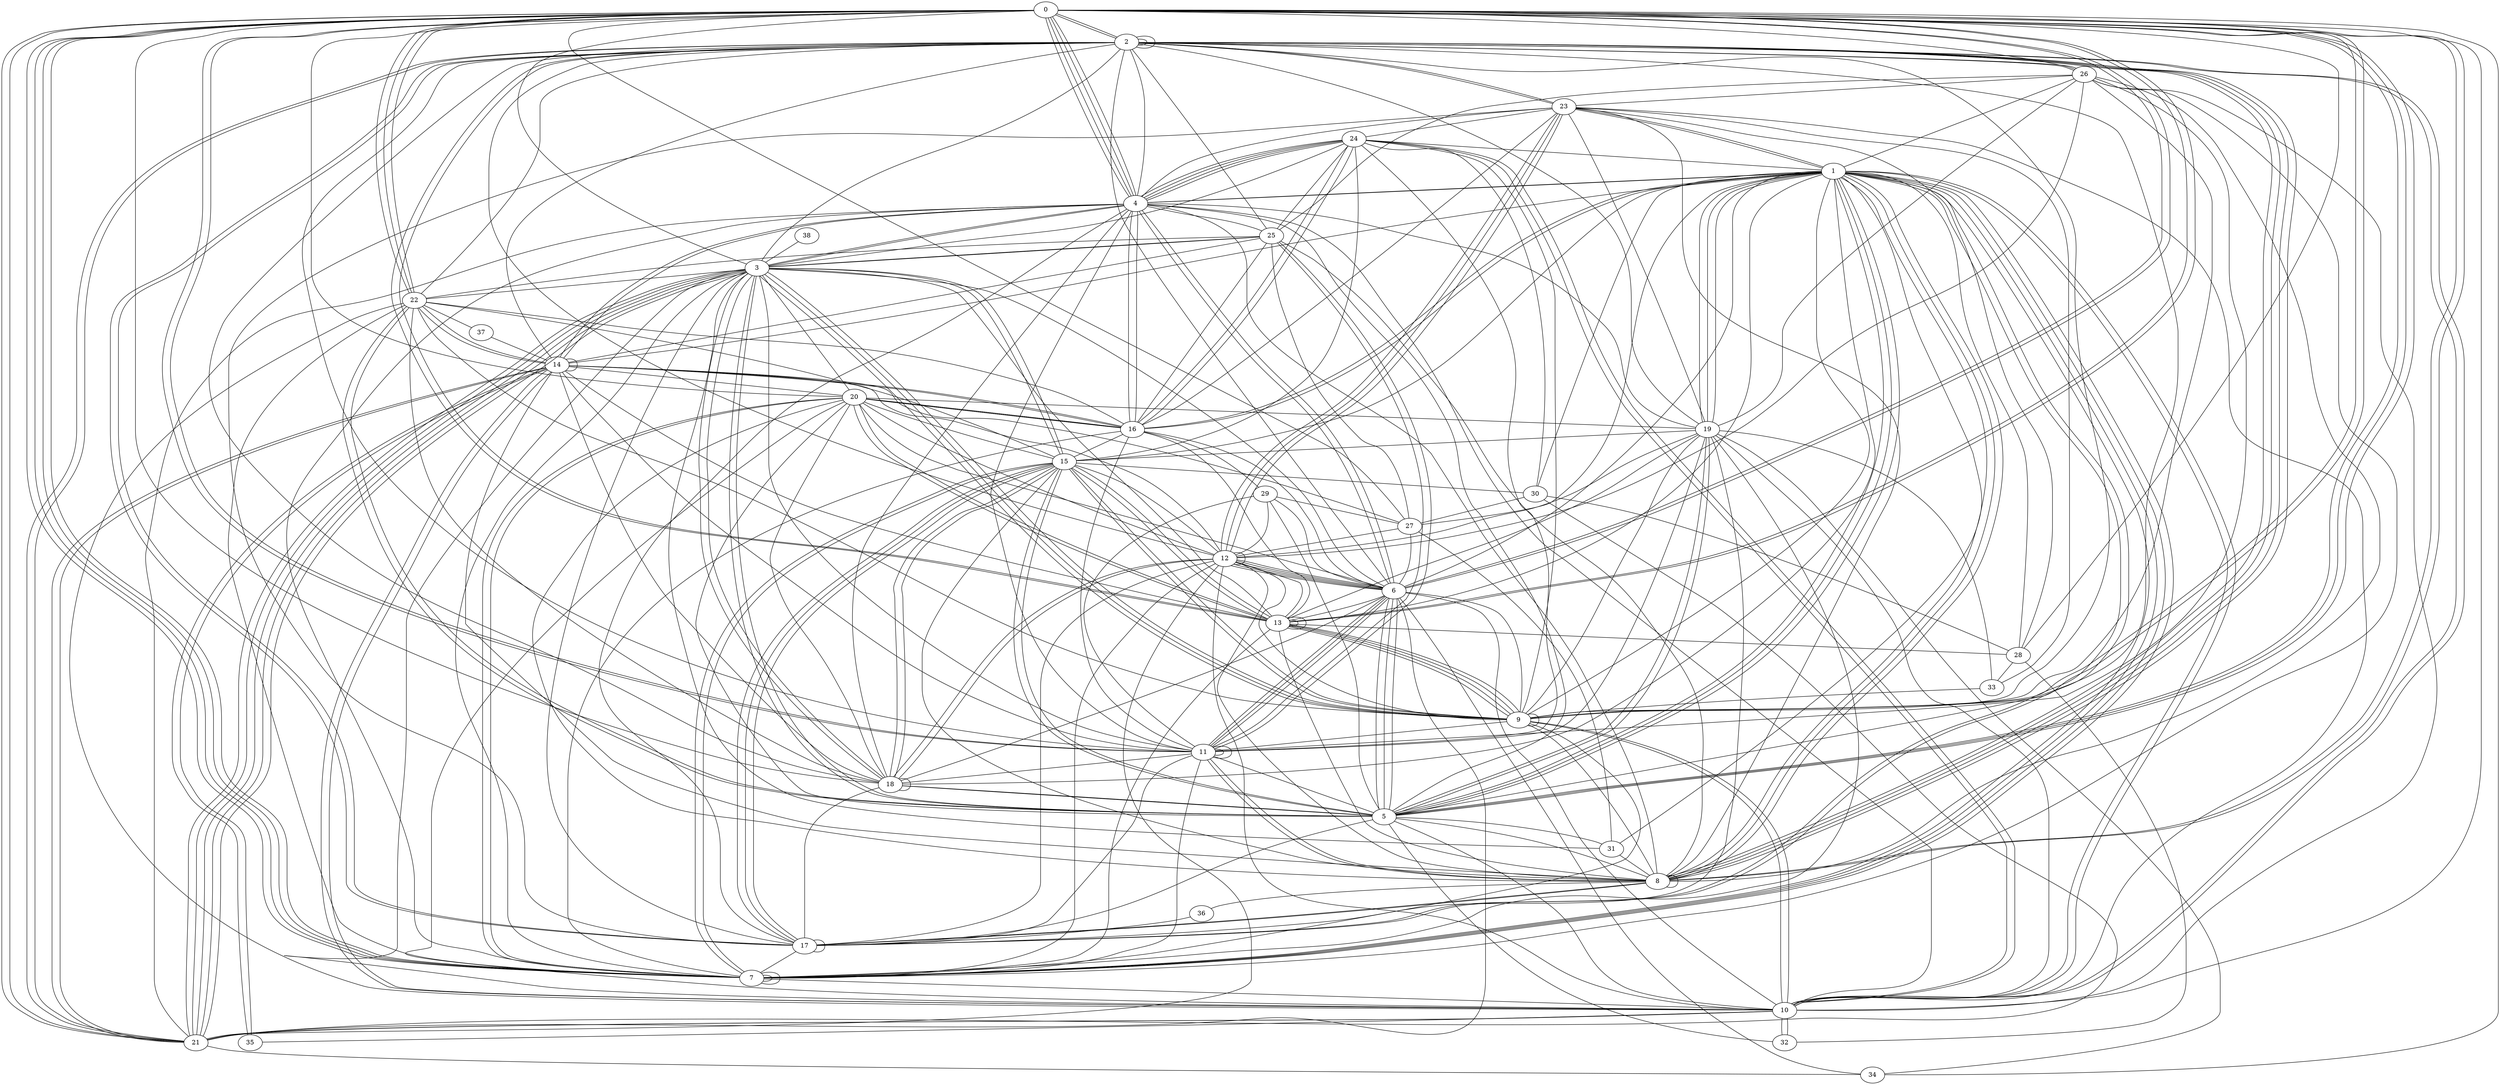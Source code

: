 graph G {
0;
1;
2;
3;
4;
5;
6;
7;
8;
9;
10;
11;
12;
13;
14;
15;
16;
17;
18;
19;
20;
21;
22;
23;
24;
25;
26;
27;
28;
29;
30;
31;
32;
33;
34;
35;
36;
37;
38;
8--25 ;
3--5 ;
0--5 ;
0--6 ;
0--5 ;
11--4 ;
31--8 ;
10--21 ;
9--13 ;
2--10 ;
3--9 ;
10--5 ;
16--15 ;
19--11 ;
7--12 ;
21--14 ;
12--6 ;
4--21 ;
2--19 ;
14--4 ;
25--16 ;
15--9 ;
5--11 ;
15--1 ;
8--1 ;
11--2 ;
24--11 ;
0--7 ;
19--15 ;
25--27 ;
2--25 ;
21--3 ;
10--32 ;
0--18 ;
15--7 ;
16--11 ;
21--2 ;
4--6 ;
1--23 ;
13--13 ;
10--24 ;
16--23 ;
8--1 ;
5--6 ;
4--16 ;
10--3 ;
33--23 ;
10--12 ;
13--15 ;
29--5 ;
1--19 ;
16--7 ;
31--27 ;
15--8 ;
6--4 ;
22--14 ;
18--5 ;
5--6 ;
1--17 ;
2--0 ;
11--18 ;
15--22 ;
21--34 ;
26--19 ;
1--16 ;
24--1 ;
24--16 ;
16--14 ;
3--15 ;
10--6 ;
22--5 ;
11--7 ;
10--24 ;
13--13 ;
15--12 ;
5--3 ;
3--22 ;
17--15 ;
6--9 ;
2--18 ;
8--17 ;
5--20 ;
0--9 ;
24--4 ;
14--35 ;
15--13 ;
3--6 ;
12--6 ;
13--20 ;
17--3 ;
8--4 ;
4--24 ;
0--2 ;
8--8 ;
12--23 ;
12--19 ;
10--9 ;
8--2 ;
23--12 ;
5--1 ;
21--14 ;
12--6 ;
0--13 ;
15--30 ;
19--4 ;
27--1 ;
10--4 ;
0--22 ;
1--23 ;
24--3 ;
29--11 ;
15--17 ;
10--1 ;
2--2 ;
18--17 ;
12--20 ;
20--19 ;
19--13 ;
24--4 ;
19--23 ;
4--25 ;
3--9 ;
12--21 ;
11--14 ;
4--24 ;
21--2 ;
22--2 ;
25--24 ;
4--3 ;
19--1 ;
25--26 ;
7--10 ;
6--12 ;
2--26 ;
8--2 ;
16--14 ;
11--11 ;
20--16 ;
5--15 ;
28--33 ;
2--23 ;
17--5 ;
17--11 ;
8--20 ;
3--25 ;
7--13 ;
6--12 ;
8--14 ;
5--2 ;
22--0 ;
8--0 ;
4--1 ;
2--2 ;
13--2 ;
16--29 ;
4--0 ;
25--14 ;
8--2 ;
18--18 ;
8--1 ;
22--14 ;
14--12 ;
24--30 ;
0--5 ;
20--3 ;
7--4 ;
5--31 ;
27--14 ;
9--13 ;
25--22 ;
36--17 ;
32--28 ;
21--10 ;
38--3 ;
33--9 ;
7--26 ;
9--13 ;
26--0 ;
3--18 ;
21--3 ;
12--13 ;
2--10 ;
0--4 ;
1--7 ;
1--28 ;
12--9 ;
20--16 ;
15--18 ;
0--21 ;
12--12 ;
19--7 ;
5--22 ;
33--19 ;
23--17 ;
23--4 ;
0--3 ;
18--5 ;
20--10 ;
14--18 ;
21--3 ;
1--18 ;
23--12 ;
34--0 ;
8--36 ;
20--15 ;
26--10 ;
11--6 ;
17--15 ;
13--8 ;
14--14 ;
17--19 ;
6--0 ;
27--12 ;
6--11 ;
3--11 ;
19--5 ;
2--13 ;
25--3 ;
0--22 ;
16--13 ;
14--10 ;
30--1 ;
22--10 ;
10--1 ;
1--7 ;
10--9 ;
29--6 ;
4--18 ;
2--17 ;
6--20 ;
0--21 ;
18--6 ;
13--0 ;
0--27 ;
32--5 ;
17--7 ;
22--37 ;
0--7 ;
22--9 ;
30--27 ;
4--3 ;
24--16 ;
18--20 ;
37--14 ;
21--6 ;
20--16 ;
5--1 ;
9--8 ;
35--14 ;
0--9 ;
10--14 ;
4--17 ;
15--24 ;
23--24 ;
16--1 ;
12--18 ;
26--2 ;
14--20 ;
11--26 ;
26--23 ;
9--15 ;
0--10 ;
10--35 ;
9--11 ;
9--2 ;
7--0 ;
5--15 ;
9--1 ;
7--7 ;
4--0 ;
11--11 ;
0--7 ;
21--3 ;
6--11 ;
2--6 ;
28--0 ;
28--30 ;
7--1 ;
5--4 ;
1--4 ;
26--12 ;
3--9 ;
23--2 ;
21--3 ;
26--1 ;
20--0 ;
13--1 ;
19--10 ;
11--8 ;
7--9 ;
23--8 ;
14--1 ;
8--17 ;
23--10 ;
13--20 ;
19--9 ;
16--4 ;
9--13 ;
11--8 ;
12--8 ;
7--1 ;
18--22 ;
26--9 ;
22--16 ;
19--34 ;
11--0 ;
1--6 ;
11--25 ;
17--2 ;
16--6 ;
17--1 ;
15--3 ;
11--25 ;
2--8 ;
28--23 ;
9--9 ;
5--1 ;
5--19 ;
20--7 ;
8--5 ;
6--34 ;
15--18 ;
3--18 ;
13--28 ;
4--2 ;
24--9 ;
14--13 ;
17--17 ;
4--0 ;
20--7 ;
29--12 ;
17--12 ;
8--0 ;
3--7 ;
6--13 ;
11--0 ;
6--27 ;
1--19 ;
18--12 ;
14--2 ;
7--7 ;
31--1 ;
16--20 ;
22--7 ;
29--27 ;
26--8 ;
3--2 ;
31--3 ;
15--7 ;
5--6 ;
30--21 ;
13--3 ;
2--12 ;
10--32 ;
4--14 ;
}
